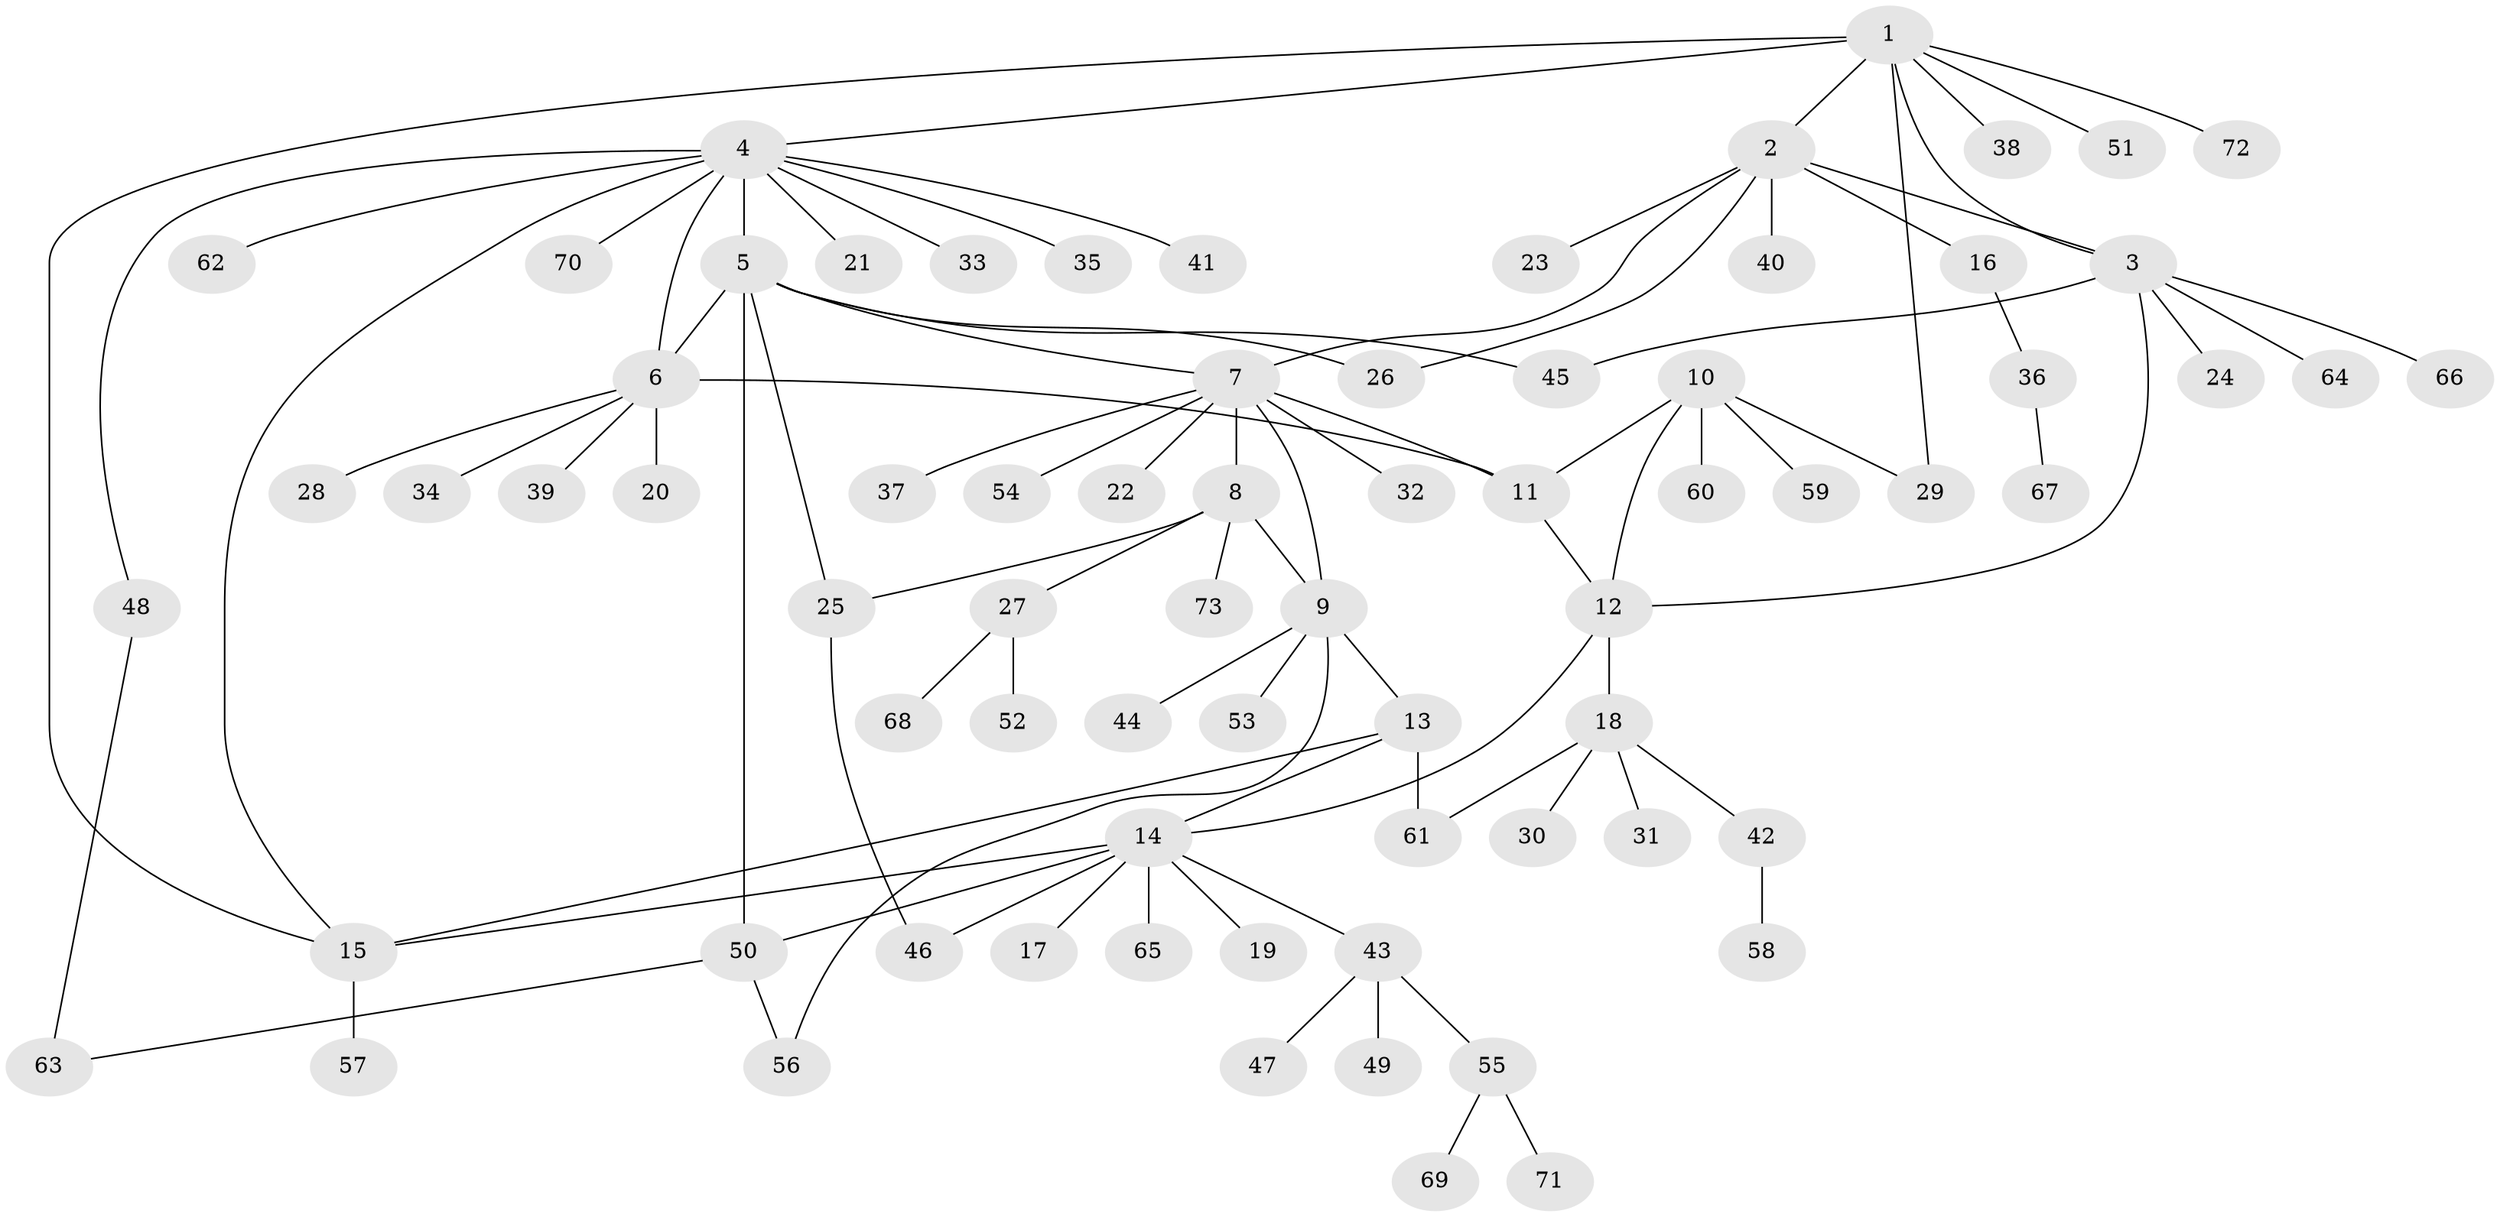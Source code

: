 // Generated by graph-tools (version 1.1) at 2025/11/02/27/25 16:11:31]
// undirected, 73 vertices, 92 edges
graph export_dot {
graph [start="1"]
  node [color=gray90,style=filled];
  1;
  2;
  3;
  4;
  5;
  6;
  7;
  8;
  9;
  10;
  11;
  12;
  13;
  14;
  15;
  16;
  17;
  18;
  19;
  20;
  21;
  22;
  23;
  24;
  25;
  26;
  27;
  28;
  29;
  30;
  31;
  32;
  33;
  34;
  35;
  36;
  37;
  38;
  39;
  40;
  41;
  42;
  43;
  44;
  45;
  46;
  47;
  48;
  49;
  50;
  51;
  52;
  53;
  54;
  55;
  56;
  57;
  58;
  59;
  60;
  61;
  62;
  63;
  64;
  65;
  66;
  67;
  68;
  69;
  70;
  71;
  72;
  73;
  1 -- 2;
  1 -- 3;
  1 -- 4;
  1 -- 15;
  1 -- 29;
  1 -- 38;
  1 -- 51;
  1 -- 72;
  2 -- 3;
  2 -- 7;
  2 -- 16;
  2 -- 23;
  2 -- 26;
  2 -- 40;
  3 -- 12;
  3 -- 24;
  3 -- 45;
  3 -- 64;
  3 -- 66;
  4 -- 5;
  4 -- 6;
  4 -- 15;
  4 -- 21;
  4 -- 33;
  4 -- 35;
  4 -- 41;
  4 -- 48;
  4 -- 62;
  4 -- 70;
  5 -- 6;
  5 -- 7;
  5 -- 25;
  5 -- 26;
  5 -- 45;
  5 -- 50;
  6 -- 11;
  6 -- 20;
  6 -- 28;
  6 -- 34;
  6 -- 39;
  7 -- 8;
  7 -- 9;
  7 -- 11;
  7 -- 22;
  7 -- 32;
  7 -- 37;
  7 -- 54;
  8 -- 9;
  8 -- 25;
  8 -- 27;
  8 -- 73;
  9 -- 13;
  9 -- 44;
  9 -- 53;
  9 -- 56;
  10 -- 11;
  10 -- 12;
  10 -- 29;
  10 -- 59;
  10 -- 60;
  11 -- 12;
  12 -- 14;
  12 -- 18;
  13 -- 14;
  13 -- 15;
  13 -- 61;
  14 -- 15;
  14 -- 17;
  14 -- 19;
  14 -- 43;
  14 -- 46;
  14 -- 50;
  14 -- 65;
  15 -- 57;
  16 -- 36;
  18 -- 30;
  18 -- 31;
  18 -- 42;
  18 -- 61;
  25 -- 46;
  27 -- 52;
  27 -- 68;
  36 -- 67;
  42 -- 58;
  43 -- 47;
  43 -- 49;
  43 -- 55;
  48 -- 63;
  50 -- 56;
  50 -- 63;
  55 -- 69;
  55 -- 71;
}
